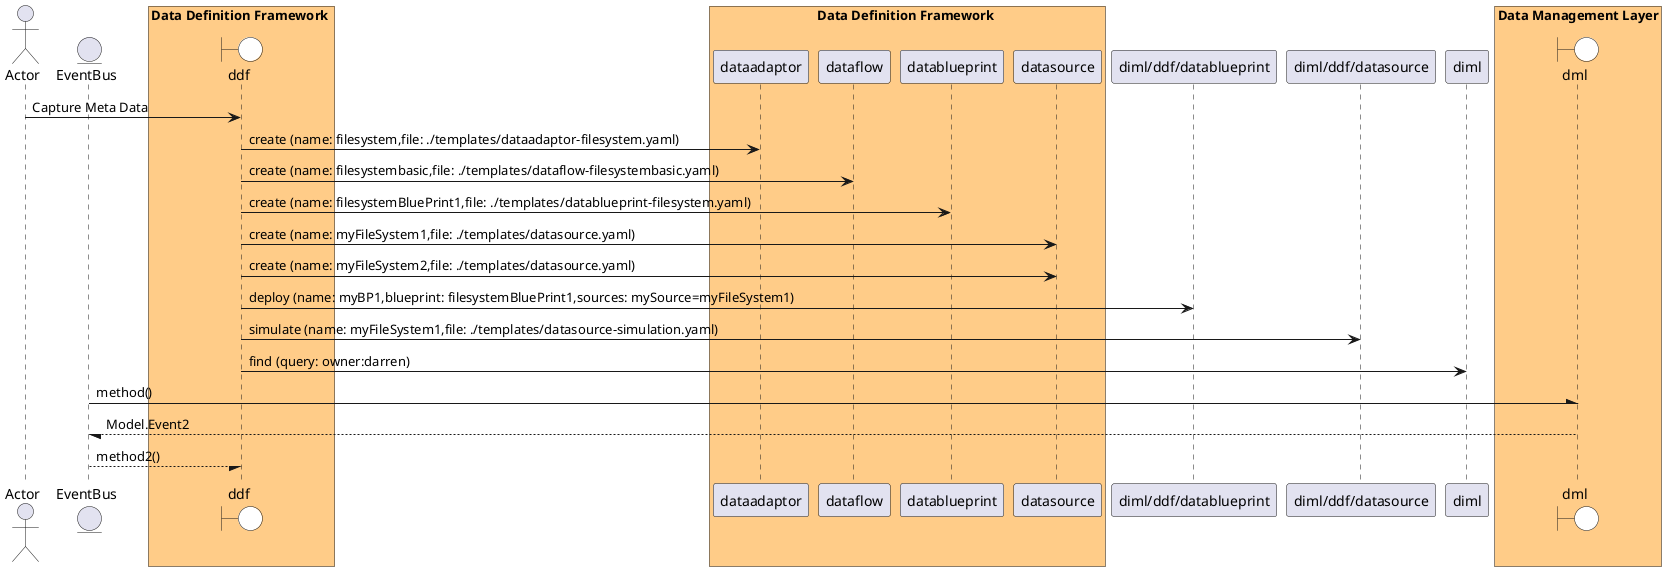 @startuml

actor "Actor"


entity EventBus

box Data Definition Framework #ffcc88
    boundary ddf #white
end box


box Data Definition Framework #ffcc88
            participant dataadaptor
            participant dataflow
            participant datablueprint
            participant datasource
    end box

box Distributed Information Management Layer #ffcc88
    end box


"Actor" -> ddf: Capture Meta Data

    ddf -> "dataadaptor": create (name: filesystem,file: ./templates/dataadaptor-filesystem.yaml)


    ddf -> "dataflow": create (name: filesystembasic,file: ./templates/dataflow-filesystembasic.yaml)


    ddf -> "datablueprint": create (name: filesystemBluePrint1,file: ./templates/datablueprint-filesystem.yaml)


    ddf -> "datasource": create (name: myFileSystem1,file: ./templates/datasource.yaml)


    ddf -> "datasource": create (name: myFileSystem2,file: ./templates/datasource.yaml)


    ddf -> "diml/ddf/datablueprint": deploy (name: myBP1,blueprint: filesystemBluePrint1,sources: mySource=myFileSystem1)


    ddf -> "diml/ddf/datasource": simulate (name: myFileSystem1,file: ./templates/datasource-simulation.yaml)


    ddf -> "diml": find (query: owner:darren)




box "Data Management Layer" #ffcc88
    boundary dml #white
end box
EventBus -\ dml: method()
dml --/ EventBus: Model.Event2

EventBus --/ ddf : method2()
@enduml
